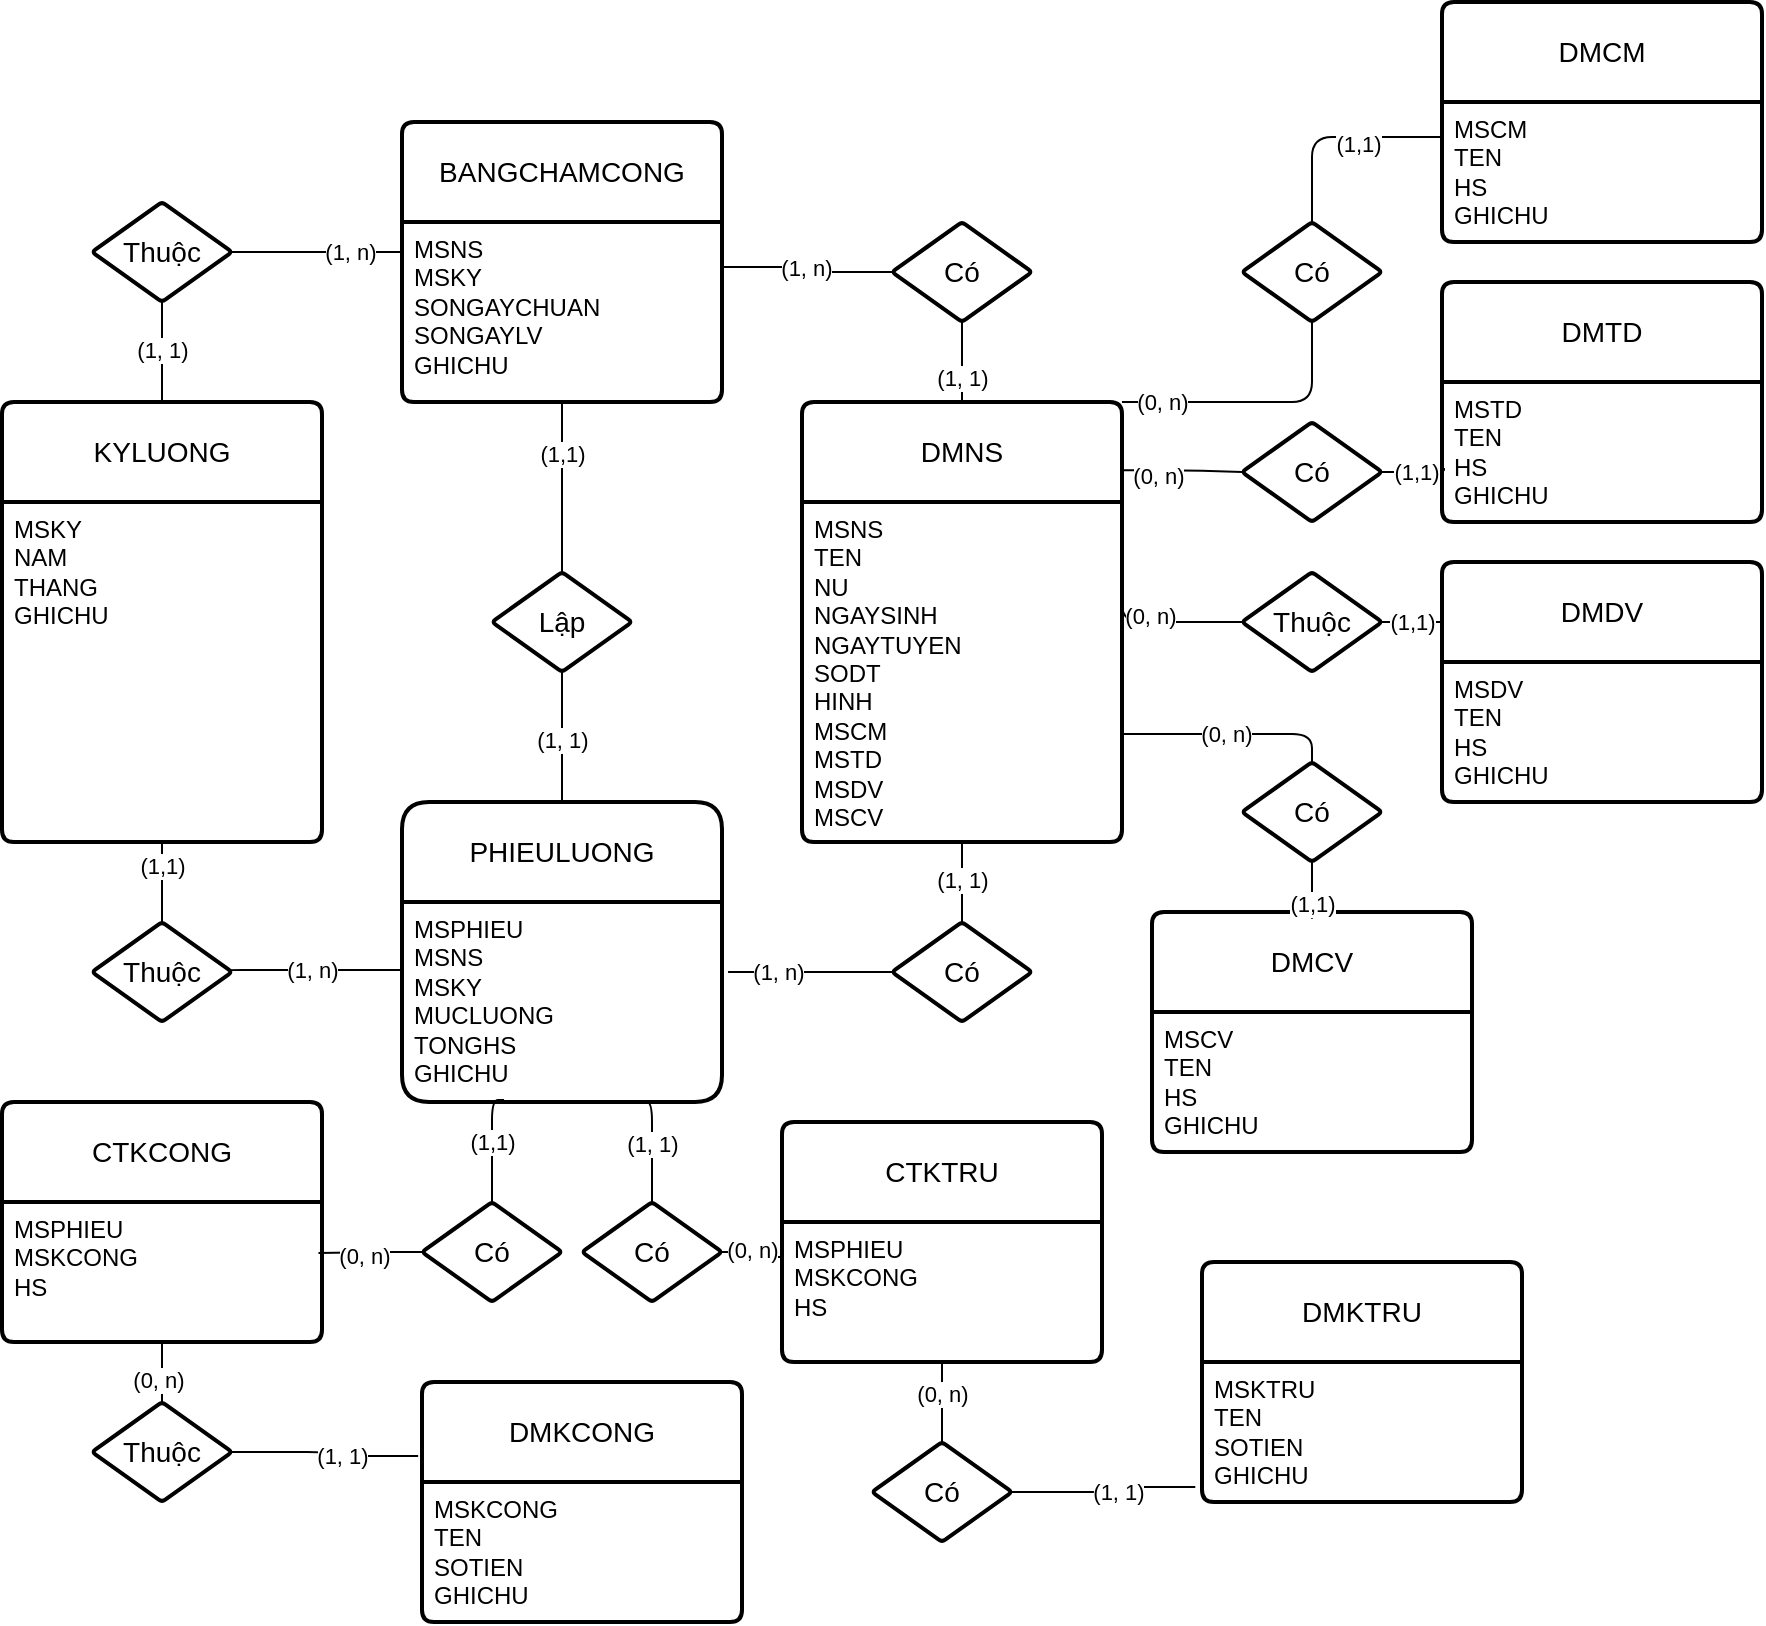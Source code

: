 <mxfile version="24.7.12">
  <diagram name="Page-1" id="gYfwV9SUMD6ZlSehJ41c">
    <mxGraphModel dx="2537" dy="2018" grid="1" gridSize="10" guides="1" tooltips="1" connect="1" arrows="1" fold="1" page="1" pageScale="1" pageWidth="850" pageHeight="1100" math="0" shadow="0">
      <root>
        <mxCell id="0" />
        <mxCell id="1" parent="0" />
        <mxCell id="rwI5cfDztI2ORR7eqa7z-185" style="edgeStyle=orthogonalEdgeStyle;rounded=1;orthogonalLoop=1;jettySize=auto;html=1;entryX=0;entryY=0.5;entryDx=0;entryDy=0;curved=0;endArrow=none;endFill=0;exitX=0.981;exitY=0.155;exitDx=0;exitDy=0;exitPerimeter=0;" edge="1" parent="1" source="rwI5cfDztI2ORR7eqa7z-65" target="rwI5cfDztI2ORR7eqa7z-180">
          <mxGeometry relative="1" as="geometry" />
        </mxCell>
        <mxCell id="rwI5cfDztI2ORR7eqa7z-186" value="(0, n)" style="edgeLabel;html=1;align=center;verticalAlign=middle;resizable=0;points=[];" vertex="1" connectable="0" parent="rwI5cfDztI2ORR7eqa7z-185">
          <mxGeometry x="-0.342" y="-3" relative="1" as="geometry">
            <mxPoint as="offset" />
          </mxGeometry>
        </mxCell>
        <mxCell id="rwI5cfDztI2ORR7eqa7z-65" value="DMNS" style="swimlane;childLayout=stackLayout;horizontal=1;startSize=50;horizontalStack=0;rounded=1;fontSize=14;fontStyle=0;strokeWidth=2;resizeParent=0;resizeLast=1;shadow=0;dashed=0;align=center;arcSize=4;whiteSpace=wrap;html=1;" vertex="1" parent="1">
          <mxGeometry x="360" y="120" width="160" height="220" as="geometry" />
        </mxCell>
        <mxCell id="rwI5cfDztI2ORR7eqa7z-66" value="MSNS&lt;div&gt;TEN&lt;/div&gt;&lt;div&gt;NU&lt;/div&gt;&lt;div&gt;NGAYSINH&lt;/div&gt;&lt;div&gt;NGAYTUYEN&lt;/div&gt;&lt;div&gt;SODT&lt;/div&gt;&lt;div&gt;HINH&lt;/div&gt;&lt;div&gt;MSCM&lt;/div&gt;&lt;div&gt;MSTD&lt;/div&gt;&lt;div&gt;MSDV&lt;/div&gt;&lt;div&gt;MSCV&lt;/div&gt;" style="align=left;strokeColor=none;fillColor=none;spacingLeft=4;fontSize=12;verticalAlign=top;resizable=0;rotatable=0;part=1;html=1;" vertex="1" parent="rwI5cfDztI2ORR7eqa7z-65">
          <mxGeometry y="50" width="160" height="170" as="geometry" />
        </mxCell>
        <mxCell id="rwI5cfDztI2ORR7eqa7z-67" value="DMKTRU" style="swimlane;childLayout=stackLayout;horizontal=1;startSize=50;horizontalStack=0;rounded=1;fontSize=14;fontStyle=0;strokeWidth=2;resizeParent=0;resizeLast=1;shadow=0;dashed=0;align=center;arcSize=4;whiteSpace=wrap;html=1;" vertex="1" parent="1">
          <mxGeometry x="560" y="550" width="160" height="120" as="geometry" />
        </mxCell>
        <mxCell id="rwI5cfDztI2ORR7eqa7z-68" value="MSKTRU&lt;div&gt;TEN&lt;/div&gt;&lt;div&gt;SOTIEN&lt;/div&gt;&lt;div&gt;GHICHU&lt;/div&gt;" style="align=left;strokeColor=none;fillColor=none;spacingLeft=4;fontSize=12;verticalAlign=top;resizable=0;rotatable=0;part=1;html=1;" vertex="1" parent="rwI5cfDztI2ORR7eqa7z-67">
          <mxGeometry y="50" width="160" height="70" as="geometry" />
        </mxCell>
        <mxCell id="rwI5cfDztI2ORR7eqa7z-69" value="CTKTRU" style="swimlane;childLayout=stackLayout;horizontal=1;startSize=50;horizontalStack=0;rounded=1;fontSize=14;fontStyle=0;strokeWidth=2;resizeParent=0;resizeLast=1;shadow=0;dashed=0;align=center;arcSize=4;whiteSpace=wrap;html=1;" vertex="1" parent="1">
          <mxGeometry x="350" y="480" width="160" height="120" as="geometry" />
        </mxCell>
        <mxCell id="rwI5cfDztI2ORR7eqa7z-70" value="MSPHIEU&lt;div&gt;MSKCONG&lt;/div&gt;&lt;div&gt;HS&lt;/div&gt;" style="align=left;strokeColor=none;fillColor=none;spacingLeft=4;fontSize=12;verticalAlign=top;resizable=0;rotatable=0;part=1;html=1;" vertex="1" parent="rwI5cfDztI2ORR7eqa7z-69">
          <mxGeometry y="50" width="160" height="70" as="geometry" />
        </mxCell>
        <mxCell id="rwI5cfDztI2ORR7eqa7z-71" value="CTKCONG" style="swimlane;childLayout=stackLayout;horizontal=1;startSize=50;horizontalStack=0;rounded=1;fontSize=14;fontStyle=0;strokeWidth=2;resizeParent=0;resizeLast=1;shadow=0;dashed=0;align=center;arcSize=4;whiteSpace=wrap;html=1;" vertex="1" parent="1">
          <mxGeometry x="-40" y="470" width="160" height="120" as="geometry" />
        </mxCell>
        <mxCell id="rwI5cfDztI2ORR7eqa7z-72" value="MSPHIEU&lt;div&gt;MSKCONG&lt;/div&gt;&lt;div&gt;HS&lt;/div&gt;&lt;div&gt;&lt;br&gt;&lt;/div&gt;" style="align=left;strokeColor=none;fillColor=none;spacingLeft=4;fontSize=12;verticalAlign=top;resizable=0;rotatable=0;part=1;html=1;" vertex="1" parent="rwI5cfDztI2ORR7eqa7z-71">
          <mxGeometry y="50" width="160" height="70" as="geometry" />
        </mxCell>
        <mxCell id="rwI5cfDztI2ORR7eqa7z-73" value="PHIEULUONG" style="swimlane;childLayout=stackLayout;horizontal=1;startSize=50;horizontalStack=0;rounded=1;fontSize=14;fontStyle=0;strokeWidth=2;resizeParent=0;resizeLast=1;shadow=0;dashed=0;align=center;arcSize=9;whiteSpace=wrap;html=1;" vertex="1" parent="1">
          <mxGeometry x="160" y="320" width="160" height="150" as="geometry">
            <mxRectangle x="160" y="360" width="130" height="50" as="alternateBounds" />
          </mxGeometry>
        </mxCell>
        <mxCell id="rwI5cfDztI2ORR7eqa7z-74" value="MSPHIEU&lt;div&gt;MSNS&lt;/div&gt;&lt;div&gt;MSKY&lt;/div&gt;&lt;div&gt;MUCLUONG&lt;/div&gt;&lt;div&gt;TONGHS&lt;/div&gt;&lt;div&gt;GHICHU&lt;/div&gt;" style="align=left;strokeColor=none;fillColor=none;spacingLeft=4;fontSize=12;verticalAlign=top;resizable=0;rotatable=0;part=1;html=1;" vertex="1" parent="rwI5cfDztI2ORR7eqa7z-73">
          <mxGeometry y="50" width="160" height="100" as="geometry" />
        </mxCell>
        <mxCell id="rwI5cfDztI2ORR7eqa7z-75" value="KYLUONG" style="swimlane;childLayout=stackLayout;horizontal=1;startSize=50;horizontalStack=0;rounded=1;fontSize=14;fontStyle=0;strokeWidth=2;resizeParent=0;resizeLast=1;shadow=0;dashed=0;align=center;arcSize=4;whiteSpace=wrap;html=1;" vertex="1" parent="1">
          <mxGeometry x="-40" y="120" width="160" height="220" as="geometry" />
        </mxCell>
        <mxCell id="rwI5cfDztI2ORR7eqa7z-76" value="MSKY&lt;div&gt;NAM&lt;/div&gt;&lt;div&gt;THANG&lt;/div&gt;&lt;div&gt;GHICHU&lt;/div&gt;" style="align=left;strokeColor=none;fillColor=none;spacingLeft=4;fontSize=12;verticalAlign=top;resizable=0;rotatable=0;part=1;html=1;" vertex="1" parent="rwI5cfDztI2ORR7eqa7z-75">
          <mxGeometry y="50" width="160" height="170" as="geometry" />
        </mxCell>
        <mxCell id="rwI5cfDztI2ORR7eqa7z-77" value="BANGCHAMCONG" style="swimlane;childLayout=stackLayout;horizontal=1;startSize=50;horizontalStack=0;rounded=1;fontSize=14;fontStyle=0;strokeWidth=2;resizeParent=0;resizeLast=1;shadow=0;dashed=0;align=center;arcSize=4;whiteSpace=wrap;html=1;" vertex="1" parent="1">
          <mxGeometry x="160" y="-20" width="160" height="140" as="geometry" />
        </mxCell>
        <mxCell id="rwI5cfDztI2ORR7eqa7z-78" value="MSNS&lt;div&gt;MSKY&lt;/div&gt;&lt;div&gt;SONGAYCHUAN&lt;/div&gt;&lt;div&gt;SONGAYLV&lt;/div&gt;&lt;div&gt;GHICHU&lt;/div&gt;" style="align=left;strokeColor=none;fillColor=none;spacingLeft=4;fontSize=12;verticalAlign=top;resizable=0;rotatable=0;part=1;html=1;" vertex="1" parent="rwI5cfDztI2ORR7eqa7z-77">
          <mxGeometry y="50" width="160" height="90" as="geometry" />
        </mxCell>
        <mxCell id="rwI5cfDztI2ORR7eqa7z-79" value="DMCV" style="swimlane;childLayout=stackLayout;horizontal=1;startSize=50;horizontalStack=0;rounded=1;fontSize=14;fontStyle=0;strokeWidth=2;resizeParent=0;resizeLast=1;shadow=0;dashed=0;align=center;arcSize=4;whiteSpace=wrap;html=1;" vertex="1" parent="1">
          <mxGeometry x="535" y="375" width="160" height="120" as="geometry" />
        </mxCell>
        <mxCell id="rwI5cfDztI2ORR7eqa7z-80" value="MSCV&lt;div&gt;TEN&lt;/div&gt;&lt;div&gt;HS&lt;/div&gt;&lt;div&gt;GHICHU&lt;/div&gt;" style="align=left;strokeColor=none;fillColor=none;spacingLeft=4;fontSize=12;verticalAlign=top;resizable=0;rotatable=0;part=1;html=1;" vertex="1" parent="rwI5cfDztI2ORR7eqa7z-79">
          <mxGeometry y="50" width="160" height="70" as="geometry" />
        </mxCell>
        <mxCell id="rwI5cfDztI2ORR7eqa7z-81" value="DMDV" style="swimlane;childLayout=stackLayout;horizontal=1;startSize=50;horizontalStack=0;rounded=1;fontSize=14;fontStyle=0;strokeWidth=2;resizeParent=0;resizeLast=1;shadow=0;dashed=0;align=center;arcSize=4;whiteSpace=wrap;html=1;" vertex="1" parent="1">
          <mxGeometry x="680" y="200" width="160" height="120" as="geometry" />
        </mxCell>
        <mxCell id="rwI5cfDztI2ORR7eqa7z-82" value="&lt;div&gt;MSDV&lt;div&gt;TEN&lt;/div&gt;&lt;div&gt;HS&lt;/div&gt;&lt;div&gt;GHICHU&lt;/div&gt;&lt;/div&gt;" style="align=left;strokeColor=none;fillColor=none;spacingLeft=4;fontSize=12;verticalAlign=top;resizable=0;rotatable=0;part=1;html=1;" vertex="1" parent="rwI5cfDztI2ORR7eqa7z-81">
          <mxGeometry y="50" width="160" height="70" as="geometry" />
        </mxCell>
        <mxCell id="rwI5cfDztI2ORR7eqa7z-83" value="DMTD" style="swimlane;childLayout=stackLayout;horizontal=1;startSize=50;horizontalStack=0;rounded=1;fontSize=14;fontStyle=0;strokeWidth=2;resizeParent=0;resizeLast=1;shadow=0;dashed=0;align=center;arcSize=4;whiteSpace=wrap;html=1;" vertex="1" parent="1">
          <mxGeometry x="680" y="60" width="160" height="120" as="geometry" />
        </mxCell>
        <mxCell id="rwI5cfDztI2ORR7eqa7z-84" value="MSTD&lt;div&gt;TEN&lt;/div&gt;&lt;div&gt;HS&lt;/div&gt;&lt;div&gt;GHICHU&lt;/div&gt;" style="align=left;strokeColor=none;fillColor=none;spacingLeft=4;fontSize=12;verticalAlign=top;resizable=0;rotatable=0;part=1;html=1;" vertex="1" parent="rwI5cfDztI2ORR7eqa7z-83">
          <mxGeometry y="50" width="160" height="70" as="geometry" />
        </mxCell>
        <mxCell id="rwI5cfDztI2ORR7eqa7z-85" value="DMCM" style="swimlane;childLayout=stackLayout;horizontal=1;startSize=50;horizontalStack=0;rounded=1;fontSize=14;fontStyle=0;strokeWidth=2;resizeParent=0;resizeLast=1;shadow=0;dashed=0;align=center;arcSize=4;whiteSpace=wrap;html=1;" vertex="1" parent="1">
          <mxGeometry x="680" y="-80" width="160" height="120" as="geometry" />
        </mxCell>
        <mxCell id="rwI5cfDztI2ORR7eqa7z-86" value="MSCM&lt;div&gt;TEN&lt;/div&gt;&lt;div&gt;HS&lt;/div&gt;&lt;div&gt;GHICHU&lt;/div&gt;" style="align=left;strokeColor=none;fillColor=none;spacingLeft=4;fontSize=12;verticalAlign=top;resizable=0;rotatable=0;part=1;html=1;" vertex="1" parent="rwI5cfDztI2ORR7eqa7z-85">
          <mxGeometry y="50" width="160" height="70" as="geometry" />
        </mxCell>
        <mxCell id="rwI5cfDztI2ORR7eqa7z-94" value="DMKCONG" style="swimlane;childLayout=stackLayout;horizontal=1;startSize=50;horizontalStack=0;rounded=1;fontSize=14;fontStyle=0;strokeWidth=2;resizeParent=0;resizeLast=1;shadow=0;dashed=0;align=center;arcSize=4;whiteSpace=wrap;html=1;" vertex="1" parent="1">
          <mxGeometry x="170" y="610" width="160" height="120" as="geometry" />
        </mxCell>
        <mxCell id="rwI5cfDztI2ORR7eqa7z-95" value="MSKCONG&lt;div&gt;TEN&lt;/div&gt;&lt;div&gt;SOTIEN&lt;/div&gt;&lt;div&gt;GHICHU&lt;/div&gt;" style="align=left;strokeColor=none;fillColor=none;spacingLeft=4;fontSize=12;verticalAlign=top;resizable=0;rotatable=0;part=1;html=1;" vertex="1" parent="rwI5cfDztI2ORR7eqa7z-94">
          <mxGeometry y="50" width="160" height="70" as="geometry" />
        </mxCell>
        <mxCell id="rwI5cfDztI2ORR7eqa7z-124" style="edgeStyle=orthogonalEdgeStyle;rounded=1;orthogonalLoop=1;jettySize=auto;html=1;curved=0;endArrow=none;endFill=0;" edge="1" parent="1" source="rwI5cfDztI2ORR7eqa7z-122">
          <mxGeometry relative="1" as="geometry">
            <mxPoint x="520" y="120" as="targetPoint" />
            <Array as="points">
              <mxPoint x="615" y="120" />
            </Array>
          </mxGeometry>
        </mxCell>
        <mxCell id="rwI5cfDztI2ORR7eqa7z-126" value="(0, n)" style="edgeLabel;html=1;align=center;verticalAlign=middle;resizable=0;points=[];" vertex="1" connectable="0" parent="rwI5cfDztI2ORR7eqa7z-124">
          <mxGeometry x="0.05" relative="1" as="geometry">
            <mxPoint x="-44" as="offset" />
          </mxGeometry>
        </mxCell>
        <mxCell id="rwI5cfDztI2ORR7eqa7z-125" style="edgeStyle=orthogonalEdgeStyle;rounded=1;orthogonalLoop=1;jettySize=auto;html=1;entryX=0;entryY=0.25;entryDx=0;entryDy=0;endArrow=none;endFill=0;curved=0;exitX=0.5;exitY=0;exitDx=0;exitDy=0;" edge="1" parent="1" source="rwI5cfDztI2ORR7eqa7z-122" target="rwI5cfDztI2ORR7eqa7z-86">
          <mxGeometry relative="1" as="geometry">
            <mxPoint x="335" y="40" as="targetPoint" />
          </mxGeometry>
        </mxCell>
        <mxCell id="rwI5cfDztI2ORR7eqa7z-127" value="(1,1)" style="edgeLabel;html=1;align=center;verticalAlign=middle;resizable=0;points=[];" vertex="1" connectable="0" parent="rwI5cfDztI2ORR7eqa7z-125">
          <mxGeometry x="0.4" relative="1" as="geometry">
            <mxPoint x="-10" y="3" as="offset" />
          </mxGeometry>
        </mxCell>
        <mxCell id="rwI5cfDztI2ORR7eqa7z-122" value="Có" style="rhombus;whiteSpace=wrap;html=1;fontSize=14;fontStyle=0;startSize=50;rounded=1;strokeWidth=2;shadow=0;dashed=0;arcSize=4;" vertex="1" parent="1">
          <mxGeometry x="580" y="30" width="70" height="50" as="geometry" />
        </mxCell>
        <mxCell id="rwI5cfDztI2ORR7eqa7z-131" style="edgeStyle=orthogonalEdgeStyle;rounded=1;orthogonalLoop=1;jettySize=auto;html=1;entryX=0.75;entryY=1;entryDx=0;entryDy=0;curved=0;endArrow=none;endFill=0;" edge="1" parent="1" source="rwI5cfDztI2ORR7eqa7z-135" target="rwI5cfDztI2ORR7eqa7z-74">
          <mxGeometry relative="1" as="geometry">
            <mxPoint x="650" y="-190" as="targetPoint" />
            <Array as="points">
              <mxPoint x="285" y="470" />
            </Array>
          </mxGeometry>
        </mxCell>
        <mxCell id="rwI5cfDztI2ORR7eqa7z-132" value="(1, 1)" style="edgeLabel;html=1;align=center;verticalAlign=middle;resizable=0;points=[];" vertex="1" connectable="0" parent="rwI5cfDztI2ORR7eqa7z-131">
          <mxGeometry x="0.05" relative="1" as="geometry">
            <mxPoint as="offset" />
          </mxGeometry>
        </mxCell>
        <mxCell id="rwI5cfDztI2ORR7eqa7z-212" style="edgeStyle=orthogonalEdgeStyle;rounded=1;orthogonalLoop=1;jettySize=auto;html=1;entryX=0;entryY=0.25;entryDx=0;entryDy=0;curved=0;endArrow=none;endFill=0;" edge="1" parent="1" source="rwI5cfDztI2ORR7eqa7z-135" target="rwI5cfDztI2ORR7eqa7z-70">
          <mxGeometry relative="1" as="geometry" />
        </mxCell>
        <mxCell id="rwI5cfDztI2ORR7eqa7z-214" value="(0, n)" style="edgeLabel;html=1;align=center;verticalAlign=middle;resizable=0;points=[];" vertex="1" connectable="0" parent="rwI5cfDztI2ORR7eqa7z-212">
          <mxGeometry x="-0.077" y="1" relative="1" as="geometry">
            <mxPoint as="offset" />
          </mxGeometry>
        </mxCell>
        <mxCell id="rwI5cfDztI2ORR7eqa7z-135" value="Có" style="rhombus;whiteSpace=wrap;html=1;fontSize=14;fontStyle=0;startSize=50;rounded=1;strokeWidth=2;shadow=0;dashed=0;arcSize=4;" vertex="1" parent="1">
          <mxGeometry x="250" y="520" width="70" height="50" as="geometry" />
        </mxCell>
        <mxCell id="rwI5cfDztI2ORR7eqa7z-138" style="edgeStyle=orthogonalEdgeStyle;rounded=1;orthogonalLoop=1;jettySize=auto;html=1;entryX=0.319;entryY=0.99;entryDx=0;entryDy=0;endArrow=none;endFill=0;curved=0;entryPerimeter=0;" edge="1" parent="1" source="rwI5cfDztI2ORR7eqa7z-140" target="rwI5cfDztI2ORR7eqa7z-74">
          <mxGeometry relative="1" as="geometry">
            <mxPoint x="660" y="-310" as="targetPoint" />
            <Array as="points">
              <mxPoint x="205" y="469" />
            </Array>
          </mxGeometry>
        </mxCell>
        <mxCell id="rwI5cfDztI2ORR7eqa7z-139" value="(1,1)" style="edgeLabel;html=1;align=center;verticalAlign=middle;resizable=0;points=[];" vertex="1" connectable="0" parent="rwI5cfDztI2ORR7eqa7z-138">
          <mxGeometry x="0.4" relative="1" as="geometry">
            <mxPoint y="10" as="offset" />
          </mxGeometry>
        </mxCell>
        <mxCell id="rwI5cfDztI2ORR7eqa7z-140" value="Có" style="rhombus;whiteSpace=wrap;html=1;fontSize=14;fontStyle=0;startSize=50;rounded=1;strokeWidth=2;shadow=0;dashed=0;arcSize=4;" vertex="1" parent="1">
          <mxGeometry x="170" y="520" width="70" height="50" as="geometry" />
        </mxCell>
        <mxCell id="rwI5cfDztI2ORR7eqa7z-141" style="edgeStyle=orthogonalEdgeStyle;rounded=1;orthogonalLoop=1;jettySize=auto;html=1;entryX=0.5;entryY=1;entryDx=0;entryDy=0;curved=0;endArrow=none;endFill=0;" edge="1" parent="1" source="rwI5cfDztI2ORR7eqa7z-145" target="rwI5cfDztI2ORR7eqa7z-66">
          <mxGeometry relative="1" as="geometry">
            <mxPoint x="670" y="-170" as="targetPoint" />
          </mxGeometry>
        </mxCell>
        <mxCell id="rwI5cfDztI2ORR7eqa7z-142" value="(1, 1)" style="edgeLabel;html=1;align=center;verticalAlign=middle;resizable=0;points=[];" vertex="1" connectable="0" parent="rwI5cfDztI2ORR7eqa7z-141">
          <mxGeometry x="0.05" relative="1" as="geometry">
            <mxPoint as="offset" />
          </mxGeometry>
        </mxCell>
        <mxCell id="rwI5cfDztI2ORR7eqa7z-143" style="edgeStyle=orthogonalEdgeStyle;rounded=1;orthogonalLoop=1;jettySize=auto;html=1;entryX=1.019;entryY=0.35;entryDx=0;entryDy=0;endArrow=none;endFill=0;curved=0;entryPerimeter=0;" edge="1" parent="1" source="rwI5cfDztI2ORR7eqa7z-145" target="rwI5cfDztI2ORR7eqa7z-74">
          <mxGeometry relative="1" as="geometry">
            <mxPoint x="670" y="-300" as="targetPoint" />
          </mxGeometry>
        </mxCell>
        <mxCell id="rwI5cfDztI2ORR7eqa7z-144" value="(1, n)" style="edgeLabel;html=1;align=center;verticalAlign=middle;resizable=0;points=[];" vertex="1" connectable="0" parent="rwI5cfDztI2ORR7eqa7z-143">
          <mxGeometry x="0.4" relative="1" as="geometry">
            <mxPoint as="offset" />
          </mxGeometry>
        </mxCell>
        <mxCell id="rwI5cfDztI2ORR7eqa7z-145" value="Có" style="rhombus;whiteSpace=wrap;html=1;fontSize=14;fontStyle=0;startSize=50;rounded=1;strokeWidth=2;shadow=0;dashed=0;arcSize=4;" vertex="1" parent="1">
          <mxGeometry x="405" y="380" width="70" height="50" as="geometry" />
        </mxCell>
        <mxCell id="rwI5cfDztI2ORR7eqa7z-146" style="edgeStyle=orthogonalEdgeStyle;rounded=1;orthogonalLoop=1;jettySize=auto;html=1;entryX=0.5;entryY=0;entryDx=0;entryDy=0;curved=0;endArrow=none;endFill=0;exitX=0.5;exitY=1;exitDx=0;exitDy=0;" edge="1" parent="1" source="rwI5cfDztI2ORR7eqa7z-150" target="rwI5cfDztI2ORR7eqa7z-73">
          <mxGeometry relative="1" as="geometry">
            <mxPoint x="680" y="-160" as="targetPoint" />
          </mxGeometry>
        </mxCell>
        <mxCell id="rwI5cfDztI2ORR7eqa7z-147" value="(1, 1)" style="edgeLabel;html=1;align=center;verticalAlign=middle;resizable=0;points=[];" vertex="1" connectable="0" parent="rwI5cfDztI2ORR7eqa7z-146">
          <mxGeometry x="0.05" relative="1" as="geometry">
            <mxPoint as="offset" />
          </mxGeometry>
        </mxCell>
        <mxCell id="rwI5cfDztI2ORR7eqa7z-148" style="edgeStyle=orthogonalEdgeStyle;rounded=1;orthogonalLoop=1;jettySize=auto;html=1;entryX=0.5;entryY=1;entryDx=0;entryDy=0;endArrow=none;endFill=0;curved=0;exitX=0.5;exitY=0;exitDx=0;exitDy=0;" edge="1" parent="1" source="rwI5cfDztI2ORR7eqa7z-150" target="rwI5cfDztI2ORR7eqa7z-78">
          <mxGeometry relative="1" as="geometry">
            <mxPoint x="680" y="-290" as="targetPoint" />
          </mxGeometry>
        </mxCell>
        <mxCell id="rwI5cfDztI2ORR7eqa7z-149" value="(1,1)" style="edgeLabel;html=1;align=center;verticalAlign=middle;resizable=0;points=[];" vertex="1" connectable="0" parent="rwI5cfDztI2ORR7eqa7z-148">
          <mxGeometry x="0.4" relative="1" as="geometry">
            <mxPoint as="offset" />
          </mxGeometry>
        </mxCell>
        <mxCell id="rwI5cfDztI2ORR7eqa7z-150" value="Lập" style="rhombus;whiteSpace=wrap;html=1;fontSize=14;fontStyle=0;startSize=50;rounded=1;strokeWidth=2;shadow=0;dashed=0;arcSize=4;" vertex="1" parent="1">
          <mxGeometry x="205" y="205" width="70" height="50" as="geometry" />
        </mxCell>
        <mxCell id="rwI5cfDztI2ORR7eqa7z-151" style="edgeStyle=orthogonalEdgeStyle;rounded=1;orthogonalLoop=1;jettySize=auto;html=1;entryX=0;entryY=0.34;entryDx=0;entryDy=0;curved=0;endArrow=none;endFill=0;exitX=1;exitY=0.5;exitDx=0;exitDy=0;entryPerimeter=0;" edge="1" parent="1" source="rwI5cfDztI2ORR7eqa7z-155" target="rwI5cfDztI2ORR7eqa7z-74">
          <mxGeometry relative="1" as="geometry">
            <mxPoint x="101.96" y="443" as="targetPoint" />
            <mxPoint x="-30" y="445" as="sourcePoint" />
            <Array as="points">
              <mxPoint x="70" y="404" />
            </Array>
          </mxGeometry>
        </mxCell>
        <mxCell id="rwI5cfDztI2ORR7eqa7z-152" value="(1, n)" style="edgeLabel;html=1;align=center;verticalAlign=middle;resizable=0;points=[];" vertex="1" connectable="0" parent="rwI5cfDztI2ORR7eqa7z-151">
          <mxGeometry x="0.05" relative="1" as="geometry">
            <mxPoint as="offset" />
          </mxGeometry>
        </mxCell>
        <mxCell id="rwI5cfDztI2ORR7eqa7z-153" style="edgeStyle=orthogonalEdgeStyle;rounded=1;orthogonalLoop=1;jettySize=auto;html=1;endArrow=none;endFill=0;curved=0;exitX=0.5;exitY=0;exitDx=0;exitDy=0;entryX=0.5;entryY=1;entryDx=0;entryDy=0;" edge="1" parent="1" source="rwI5cfDztI2ORR7eqa7z-155" target="rwI5cfDztI2ORR7eqa7z-76">
          <mxGeometry relative="1" as="geometry">
            <mxPoint x="690" y="-280" as="targetPoint" />
            <Array as="points">
              <mxPoint x="40" y="420" />
            </Array>
          </mxGeometry>
        </mxCell>
        <mxCell id="rwI5cfDztI2ORR7eqa7z-154" value="(1,1)" style="edgeLabel;html=1;align=center;verticalAlign=middle;resizable=0;points=[];" vertex="1" connectable="0" parent="rwI5cfDztI2ORR7eqa7z-153">
          <mxGeometry x="0.4" relative="1" as="geometry">
            <mxPoint y="-24" as="offset" />
          </mxGeometry>
        </mxCell>
        <mxCell id="rwI5cfDztI2ORR7eqa7z-155" value="Thuộc" style="rhombus;whiteSpace=wrap;html=1;fontSize=14;fontStyle=0;startSize=50;rounded=1;strokeWidth=2;shadow=0;dashed=0;arcSize=4;" vertex="1" parent="1">
          <mxGeometry x="5" y="380" width="70" height="50" as="geometry" />
        </mxCell>
        <mxCell id="rwI5cfDztI2ORR7eqa7z-156" style="edgeStyle=orthogonalEdgeStyle;rounded=1;orthogonalLoop=1;jettySize=auto;html=1;curved=0;endArrow=none;endFill=0;" edge="1" parent="1" source="rwI5cfDztI2ORR7eqa7z-160" target="rwI5cfDztI2ORR7eqa7z-75">
          <mxGeometry relative="1" as="geometry">
            <mxPoint x="700" y="-140" as="targetPoint" />
          </mxGeometry>
        </mxCell>
        <mxCell id="rwI5cfDztI2ORR7eqa7z-157" value="(1, 1)" style="edgeLabel;html=1;align=center;verticalAlign=middle;resizable=0;points=[];" vertex="1" connectable="0" parent="rwI5cfDztI2ORR7eqa7z-156">
          <mxGeometry x="0.05" relative="1" as="geometry">
            <mxPoint y="-3" as="offset" />
          </mxGeometry>
        </mxCell>
        <mxCell id="rwI5cfDztI2ORR7eqa7z-158" style="edgeStyle=orthogonalEdgeStyle;rounded=1;orthogonalLoop=1;jettySize=auto;html=1;entryX=-0.006;entryY=0.167;entryDx=0;entryDy=0;endArrow=none;endFill=0;curved=0;entryPerimeter=0;" edge="1" parent="1" source="rwI5cfDztI2ORR7eqa7z-160" target="rwI5cfDztI2ORR7eqa7z-78">
          <mxGeometry relative="1" as="geometry">
            <mxPoint x="700" y="-270" as="targetPoint" />
          </mxGeometry>
        </mxCell>
        <mxCell id="rwI5cfDztI2ORR7eqa7z-159" value="(1, n)" style="edgeLabel;html=1;align=center;verticalAlign=middle;resizable=0;points=[];" vertex="1" connectable="0" parent="rwI5cfDztI2ORR7eqa7z-158">
          <mxGeometry x="0.4" relative="1" as="geometry">
            <mxPoint as="offset" />
          </mxGeometry>
        </mxCell>
        <mxCell id="rwI5cfDztI2ORR7eqa7z-160" value="Thuộc" style="rhombus;whiteSpace=wrap;html=1;fontSize=14;fontStyle=0;startSize=50;rounded=1;strokeWidth=2;shadow=0;dashed=0;arcSize=4;" vertex="1" parent="1">
          <mxGeometry x="5" y="20" width="70" height="50" as="geometry" />
        </mxCell>
        <mxCell id="rwI5cfDztI2ORR7eqa7z-161" style="edgeStyle=orthogonalEdgeStyle;rounded=1;orthogonalLoop=1;jettySize=auto;html=1;curved=0;endArrow=none;endFill=0;entryX=1;entryY=0.25;entryDx=0;entryDy=0;" edge="1" parent="1" source="rwI5cfDztI2ORR7eqa7z-165" target="rwI5cfDztI2ORR7eqa7z-78">
          <mxGeometry relative="1" as="geometry">
            <mxPoint x="710" y="-130" as="targetPoint" />
          </mxGeometry>
        </mxCell>
        <mxCell id="rwI5cfDztI2ORR7eqa7z-162" value="(1, n)" style="edgeLabel;html=1;align=center;verticalAlign=middle;resizable=0;points=[];" vertex="1" connectable="0" parent="rwI5cfDztI2ORR7eqa7z-161">
          <mxGeometry x="0.05" relative="1" as="geometry">
            <mxPoint as="offset" />
          </mxGeometry>
        </mxCell>
        <mxCell id="rwI5cfDztI2ORR7eqa7z-163" style="edgeStyle=orthogonalEdgeStyle;rounded=1;orthogonalLoop=1;jettySize=auto;html=1;entryX=0.5;entryY=0;entryDx=0;entryDy=0;endArrow=none;endFill=0;curved=0;" edge="1" parent="1" source="rwI5cfDztI2ORR7eqa7z-165" target="rwI5cfDztI2ORR7eqa7z-65">
          <mxGeometry relative="1" as="geometry">
            <mxPoint x="710" y="-260" as="targetPoint" />
          </mxGeometry>
        </mxCell>
        <mxCell id="rwI5cfDztI2ORR7eqa7z-164" value="(1, 1)" style="edgeLabel;html=1;align=center;verticalAlign=middle;resizable=0;points=[];" vertex="1" connectable="0" parent="rwI5cfDztI2ORR7eqa7z-163">
          <mxGeometry x="0.4" relative="1" as="geometry">
            <mxPoint as="offset" />
          </mxGeometry>
        </mxCell>
        <mxCell id="rwI5cfDztI2ORR7eqa7z-165" value="Có" style="rhombus;whiteSpace=wrap;html=1;fontSize=14;fontStyle=0;startSize=50;rounded=1;strokeWidth=2;shadow=0;dashed=0;arcSize=4;" vertex="1" parent="1">
          <mxGeometry x="405" y="30" width="70" height="50" as="geometry" />
        </mxCell>
        <mxCell id="rwI5cfDztI2ORR7eqa7z-166" style="edgeStyle=orthogonalEdgeStyle;rounded=1;orthogonalLoop=1;jettySize=auto;html=1;curved=0;endArrow=none;endFill=0;exitX=0.5;exitY=0;exitDx=0;exitDy=0;" edge="1" parent="1" source="rwI5cfDztI2ORR7eqa7z-170">
          <mxGeometry relative="1" as="geometry">
            <mxPoint x="520" y="286" as="targetPoint" />
            <Array as="points">
              <mxPoint x="615" y="286" />
            </Array>
          </mxGeometry>
        </mxCell>
        <mxCell id="rwI5cfDztI2ORR7eqa7z-167" value="(0, n)" style="edgeLabel;html=1;align=center;verticalAlign=middle;resizable=0;points=[];" vertex="1" connectable="0" parent="rwI5cfDztI2ORR7eqa7z-166">
          <mxGeometry x="0.05" relative="1" as="geometry">
            <mxPoint as="offset" />
          </mxGeometry>
        </mxCell>
        <mxCell id="rwI5cfDztI2ORR7eqa7z-168" style="edgeStyle=orthogonalEdgeStyle;rounded=1;orthogonalLoop=1;jettySize=auto;html=1;endArrow=none;endFill=0;curved=0;exitX=0.5;exitY=1;exitDx=0;exitDy=0;entryX=0.5;entryY=0;entryDx=0;entryDy=0;" edge="1" parent="1" source="rwI5cfDztI2ORR7eqa7z-170" target="rwI5cfDztI2ORR7eqa7z-79">
          <mxGeometry relative="1" as="geometry">
            <mxPoint x="691" y="470" as="targetPoint" />
            <Array as="points">
              <mxPoint x="615" y="380" />
              <mxPoint x="615" y="380" />
            </Array>
          </mxGeometry>
        </mxCell>
        <mxCell id="rwI5cfDztI2ORR7eqa7z-169" value="(1,1)" style="edgeLabel;html=1;align=center;verticalAlign=middle;resizable=0;points=[];" vertex="1" connectable="0" parent="rwI5cfDztI2ORR7eqa7z-168">
          <mxGeometry x="0.4" relative="1" as="geometry">
            <mxPoint y="-4" as="offset" />
          </mxGeometry>
        </mxCell>
        <mxCell id="rwI5cfDztI2ORR7eqa7z-170" value="Có" style="rhombus;whiteSpace=wrap;html=1;fontSize=14;fontStyle=0;startSize=50;rounded=1;strokeWidth=2;shadow=0;dashed=0;arcSize=4;" vertex="1" parent="1">
          <mxGeometry x="580" y="300" width="70" height="50" as="geometry" />
        </mxCell>
        <mxCell id="rwI5cfDztI2ORR7eqa7z-171" style="edgeStyle=orthogonalEdgeStyle;rounded=1;orthogonalLoop=1;jettySize=auto;html=1;curved=0;endArrow=none;endFill=0;entryX=1;entryY=0.25;entryDx=0;entryDy=0;" edge="1" parent="1" source="rwI5cfDztI2ORR7eqa7z-175" target="rwI5cfDztI2ORR7eqa7z-66">
          <mxGeometry relative="1" as="geometry">
            <mxPoint x="550" y="270" as="targetPoint" />
            <Array as="points">
              <mxPoint x="520" y="230" />
            </Array>
          </mxGeometry>
        </mxCell>
        <mxCell id="rwI5cfDztI2ORR7eqa7z-187" value="(0, n)" style="edgeLabel;html=1;align=center;verticalAlign=middle;resizable=0;points=[];" vertex="1" connectable="0" parent="rwI5cfDztI2ORR7eqa7z-171">
          <mxGeometry x="0.184" y="-3" relative="1" as="geometry">
            <mxPoint as="offset" />
          </mxGeometry>
        </mxCell>
        <mxCell id="rwI5cfDztI2ORR7eqa7z-173" style="edgeStyle=orthogonalEdgeStyle;rounded=1;orthogonalLoop=1;jettySize=auto;html=1;endArrow=none;endFill=0;curved=0;entryX=0;entryY=0.25;entryDx=0;entryDy=0;" edge="1" parent="1" source="rwI5cfDztI2ORR7eqa7z-175" target="rwI5cfDztI2ORR7eqa7z-81">
          <mxGeometry relative="1" as="geometry">
            <mxPoint x="540" y="-110" as="targetPoint" />
          </mxGeometry>
        </mxCell>
        <mxCell id="rwI5cfDztI2ORR7eqa7z-174" value="(1,1)" style="edgeLabel;html=1;align=center;verticalAlign=middle;resizable=0;points=[];" vertex="1" connectable="0" parent="rwI5cfDztI2ORR7eqa7z-173">
          <mxGeometry x="0.4" relative="1" as="geometry">
            <mxPoint as="offset" />
          </mxGeometry>
        </mxCell>
        <mxCell id="rwI5cfDztI2ORR7eqa7z-175" value="Thuộc" style="rhombus;whiteSpace=wrap;html=1;fontSize=14;fontStyle=0;startSize=50;rounded=1;strokeWidth=2;shadow=0;dashed=0;arcSize=4;" vertex="1" parent="1">
          <mxGeometry x="580" y="205" width="70" height="50" as="geometry" />
        </mxCell>
        <mxCell id="rwI5cfDztI2ORR7eqa7z-178" style="edgeStyle=orthogonalEdgeStyle;rounded=1;orthogonalLoop=1;jettySize=auto;html=1;endArrow=none;endFill=0;curved=0;exitX=1;exitY=0.5;exitDx=0;exitDy=0;entryX=0.006;entryY=0.614;entryDx=0;entryDy=0;entryPerimeter=0;" edge="1" parent="1" source="rwI5cfDztI2ORR7eqa7z-180" target="rwI5cfDztI2ORR7eqa7z-84">
          <mxGeometry relative="1" as="geometry">
            <mxPoint x="690" y="220" as="targetPoint" />
            <Array as="points">
              <mxPoint x="681" y="155" />
            </Array>
          </mxGeometry>
        </mxCell>
        <mxCell id="rwI5cfDztI2ORR7eqa7z-179" value="(1,1)" style="edgeLabel;html=1;align=center;verticalAlign=middle;resizable=0;points=[];" vertex="1" connectable="0" parent="rwI5cfDztI2ORR7eqa7z-178">
          <mxGeometry x="0.4" relative="1" as="geometry">
            <mxPoint x="-6" as="offset" />
          </mxGeometry>
        </mxCell>
        <mxCell id="rwI5cfDztI2ORR7eqa7z-180" value="Có" style="rhombus;whiteSpace=wrap;html=1;fontSize=14;fontStyle=0;startSize=50;rounded=1;strokeWidth=2;shadow=0;dashed=0;arcSize=4;" vertex="1" parent="1">
          <mxGeometry x="580" y="130" width="70" height="50" as="geometry" />
        </mxCell>
        <mxCell id="rwI5cfDztI2ORR7eqa7z-198" style="edgeStyle=orthogonalEdgeStyle;rounded=1;orthogonalLoop=1;jettySize=auto;html=1;entryX=0.5;entryY=1;entryDx=0;entryDy=0;curved=0;endArrow=none;endFill=0;" edge="1" parent="1" source="rwI5cfDztI2ORR7eqa7z-192" target="rwI5cfDztI2ORR7eqa7z-72">
          <mxGeometry relative="1" as="geometry" />
        </mxCell>
        <mxCell id="rwI5cfDztI2ORR7eqa7z-201" value="(0, n)" style="edgeLabel;html=1;align=center;verticalAlign=middle;resizable=0;points=[];" vertex="1" connectable="0" parent="rwI5cfDztI2ORR7eqa7z-198">
          <mxGeometry x="0.15" y="-2" relative="1" as="geometry">
            <mxPoint as="offset" />
          </mxGeometry>
        </mxCell>
        <mxCell id="rwI5cfDztI2ORR7eqa7z-199" style="edgeStyle=orthogonalEdgeStyle;rounded=1;orthogonalLoop=1;jettySize=auto;html=1;entryX=-0.012;entryY=0.308;entryDx=0;entryDy=0;curved=0;endArrow=none;endFill=0;entryPerimeter=0;" edge="1" parent="1" source="rwI5cfDztI2ORR7eqa7z-192" target="rwI5cfDztI2ORR7eqa7z-94">
          <mxGeometry relative="1" as="geometry" />
        </mxCell>
        <mxCell id="rwI5cfDztI2ORR7eqa7z-200" value="(1, 1)" style="edgeLabel;html=1;align=center;verticalAlign=middle;resizable=0;points=[];" vertex="1" connectable="0" parent="rwI5cfDztI2ORR7eqa7z-199">
          <mxGeometry x="0.2" relative="1" as="geometry">
            <mxPoint as="offset" />
          </mxGeometry>
        </mxCell>
        <mxCell id="rwI5cfDztI2ORR7eqa7z-192" value="Thuộc" style="rhombus;whiteSpace=wrap;html=1;fontSize=14;fontStyle=0;startSize=50;rounded=1;strokeWidth=2;shadow=0;dashed=0;arcSize=4;" vertex="1" parent="1">
          <mxGeometry x="5" y="620" width="70" height="50" as="geometry" />
        </mxCell>
        <mxCell id="rwI5cfDztI2ORR7eqa7z-197" value="Có" style="rhombus;whiteSpace=wrap;html=1;fontSize=14;fontStyle=0;startSize=50;rounded=1;strokeWidth=2;shadow=0;dashed=0;arcSize=4;" vertex="1" parent="1">
          <mxGeometry x="395" y="640" width="70" height="50" as="geometry" />
        </mxCell>
        <mxCell id="rwI5cfDztI2ORR7eqa7z-202" style="edgeStyle=orthogonalEdgeStyle;rounded=1;orthogonalLoop=1;jettySize=auto;html=1;entryX=0.5;entryY=1;entryDx=0;entryDy=0;curved=0;endArrow=none;endFill=0;" edge="1" parent="1" source="rwI5cfDztI2ORR7eqa7z-197" target="rwI5cfDztI2ORR7eqa7z-70">
          <mxGeometry relative="1" as="geometry" />
        </mxCell>
        <mxCell id="rwI5cfDztI2ORR7eqa7z-204" value="(0, n)" style="edgeLabel;html=1;align=center;verticalAlign=middle;resizable=0;points=[];" vertex="1" connectable="0" parent="rwI5cfDztI2ORR7eqa7z-202">
          <mxGeometry x="0.221" relative="1" as="geometry">
            <mxPoint as="offset" />
          </mxGeometry>
        </mxCell>
        <mxCell id="rwI5cfDztI2ORR7eqa7z-203" style="edgeStyle=orthogonalEdgeStyle;rounded=1;orthogonalLoop=1;jettySize=auto;html=1;curved=0;endArrow=none;endFill=0;entryX=-0.021;entryY=0.893;entryDx=0;entryDy=0;entryPerimeter=0;" edge="1" parent="1" source="rwI5cfDztI2ORR7eqa7z-197" target="rwI5cfDztI2ORR7eqa7z-68">
          <mxGeometry relative="1" as="geometry">
            <mxPoint x="680" y="585" as="targetPoint" />
          </mxGeometry>
        </mxCell>
        <mxCell id="rwI5cfDztI2ORR7eqa7z-205" value="(1, 1)" style="edgeLabel;html=1;align=center;verticalAlign=middle;resizable=0;points=[];" vertex="1" connectable="0" parent="rwI5cfDztI2ORR7eqa7z-203">
          <mxGeometry x="0.344" y="-2" relative="1" as="geometry">
            <mxPoint x="-8" as="offset" />
          </mxGeometry>
        </mxCell>
        <mxCell id="rwI5cfDztI2ORR7eqa7z-208" style="edgeStyle=orthogonalEdgeStyle;rounded=1;orthogonalLoop=1;jettySize=auto;html=1;entryX=0.989;entryY=0.365;entryDx=0;entryDy=0;entryPerimeter=0;curved=0;endArrow=none;endFill=0;" edge="1" parent="1" source="rwI5cfDztI2ORR7eqa7z-140" target="rwI5cfDztI2ORR7eqa7z-72">
          <mxGeometry relative="1" as="geometry" />
        </mxCell>
        <mxCell id="rwI5cfDztI2ORR7eqa7z-209" value="(0, n)" style="edgeLabel;html=1;align=center;verticalAlign=middle;resizable=0;points=[];" vertex="1" connectable="0" parent="rwI5cfDztI2ORR7eqa7z-208">
          <mxGeometry x="0.147" y="1" relative="1" as="geometry">
            <mxPoint as="offset" />
          </mxGeometry>
        </mxCell>
      </root>
    </mxGraphModel>
  </diagram>
</mxfile>
